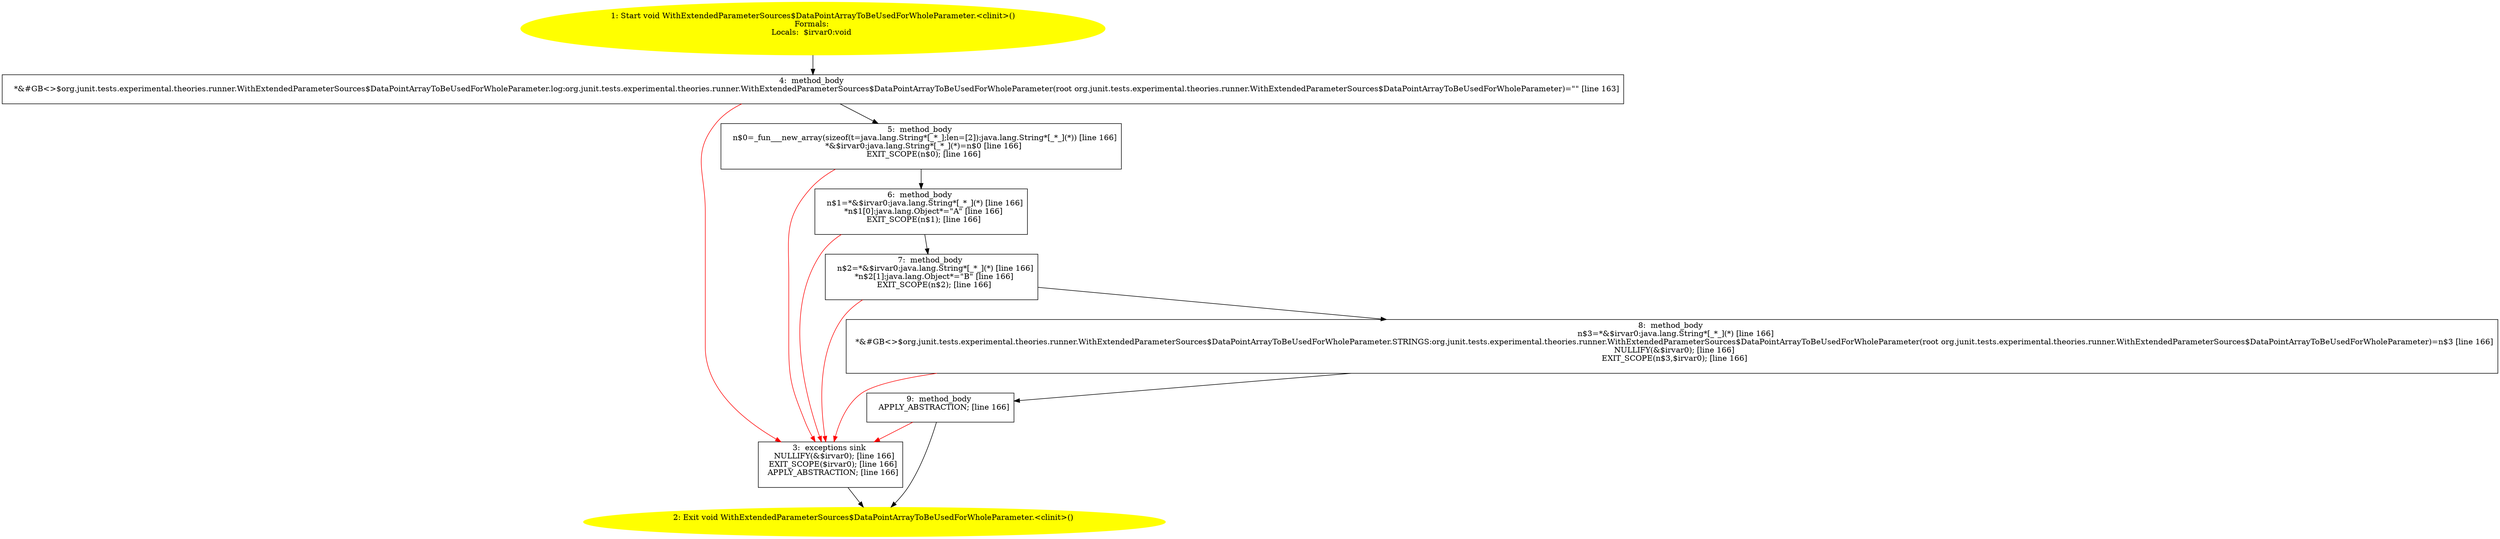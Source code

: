 /* @generated */
digraph cfg {
"org.junit.tests.experimental.theories.runner.WithExtendedParameterSources$DataPointArrayToBeUsedForW.5b7a3eee7bd1b2f6e17b10cac391172b_1" [label="1: Start void WithExtendedParameterSources$DataPointArrayToBeUsedForWholeParameter.<clinit>()\nFormals: \nLocals:  $irvar0:void \n  " color=yellow style=filled]
	

	 "org.junit.tests.experimental.theories.runner.WithExtendedParameterSources$DataPointArrayToBeUsedForW.5b7a3eee7bd1b2f6e17b10cac391172b_1" -> "org.junit.tests.experimental.theories.runner.WithExtendedParameterSources$DataPointArrayToBeUsedForW.5b7a3eee7bd1b2f6e17b10cac391172b_4" ;
"org.junit.tests.experimental.theories.runner.WithExtendedParameterSources$DataPointArrayToBeUsedForW.5b7a3eee7bd1b2f6e17b10cac391172b_2" [label="2: Exit void WithExtendedParameterSources$DataPointArrayToBeUsedForWholeParameter.<clinit>() \n  " color=yellow style=filled]
	

"org.junit.tests.experimental.theories.runner.WithExtendedParameterSources$DataPointArrayToBeUsedForW.5b7a3eee7bd1b2f6e17b10cac391172b_3" [label="3:  exceptions sink \n   NULLIFY(&$irvar0); [line 166]\n  EXIT_SCOPE($irvar0); [line 166]\n  APPLY_ABSTRACTION; [line 166]\n " shape="box"]
	

	 "org.junit.tests.experimental.theories.runner.WithExtendedParameterSources$DataPointArrayToBeUsedForW.5b7a3eee7bd1b2f6e17b10cac391172b_3" -> "org.junit.tests.experimental.theories.runner.WithExtendedParameterSources$DataPointArrayToBeUsedForW.5b7a3eee7bd1b2f6e17b10cac391172b_2" ;
"org.junit.tests.experimental.theories.runner.WithExtendedParameterSources$DataPointArrayToBeUsedForW.5b7a3eee7bd1b2f6e17b10cac391172b_4" [label="4:  method_body \n   *&#GB<>$org.junit.tests.experimental.theories.runner.WithExtendedParameterSources$DataPointArrayToBeUsedForWholeParameter.log:org.junit.tests.experimental.theories.runner.WithExtendedParameterSources$DataPointArrayToBeUsedForWholeParameter(root org.junit.tests.experimental.theories.runner.WithExtendedParameterSources$DataPointArrayToBeUsedForWholeParameter)=\"\" [line 163]\n " shape="box"]
	

	 "org.junit.tests.experimental.theories.runner.WithExtendedParameterSources$DataPointArrayToBeUsedForW.5b7a3eee7bd1b2f6e17b10cac391172b_4" -> "org.junit.tests.experimental.theories.runner.WithExtendedParameterSources$DataPointArrayToBeUsedForW.5b7a3eee7bd1b2f6e17b10cac391172b_5" ;
	 "org.junit.tests.experimental.theories.runner.WithExtendedParameterSources$DataPointArrayToBeUsedForW.5b7a3eee7bd1b2f6e17b10cac391172b_4" -> "org.junit.tests.experimental.theories.runner.WithExtendedParameterSources$DataPointArrayToBeUsedForW.5b7a3eee7bd1b2f6e17b10cac391172b_3" [color="red" ];
"org.junit.tests.experimental.theories.runner.WithExtendedParameterSources$DataPointArrayToBeUsedForW.5b7a3eee7bd1b2f6e17b10cac391172b_5" [label="5:  method_body \n   n$0=_fun___new_array(sizeof(t=java.lang.String*[_*_];len=[2]):java.lang.String*[_*_](*)) [line 166]\n  *&$irvar0:java.lang.String*[_*_](*)=n$0 [line 166]\n  EXIT_SCOPE(n$0); [line 166]\n " shape="box"]
	

	 "org.junit.tests.experimental.theories.runner.WithExtendedParameterSources$DataPointArrayToBeUsedForW.5b7a3eee7bd1b2f6e17b10cac391172b_5" -> "org.junit.tests.experimental.theories.runner.WithExtendedParameterSources$DataPointArrayToBeUsedForW.5b7a3eee7bd1b2f6e17b10cac391172b_6" ;
	 "org.junit.tests.experimental.theories.runner.WithExtendedParameterSources$DataPointArrayToBeUsedForW.5b7a3eee7bd1b2f6e17b10cac391172b_5" -> "org.junit.tests.experimental.theories.runner.WithExtendedParameterSources$DataPointArrayToBeUsedForW.5b7a3eee7bd1b2f6e17b10cac391172b_3" [color="red" ];
"org.junit.tests.experimental.theories.runner.WithExtendedParameterSources$DataPointArrayToBeUsedForW.5b7a3eee7bd1b2f6e17b10cac391172b_6" [label="6:  method_body \n   n$1=*&$irvar0:java.lang.String*[_*_](*) [line 166]\n  *n$1[0]:java.lang.Object*=\"A\" [line 166]\n  EXIT_SCOPE(n$1); [line 166]\n " shape="box"]
	

	 "org.junit.tests.experimental.theories.runner.WithExtendedParameterSources$DataPointArrayToBeUsedForW.5b7a3eee7bd1b2f6e17b10cac391172b_6" -> "org.junit.tests.experimental.theories.runner.WithExtendedParameterSources$DataPointArrayToBeUsedForW.5b7a3eee7bd1b2f6e17b10cac391172b_7" ;
	 "org.junit.tests.experimental.theories.runner.WithExtendedParameterSources$DataPointArrayToBeUsedForW.5b7a3eee7bd1b2f6e17b10cac391172b_6" -> "org.junit.tests.experimental.theories.runner.WithExtendedParameterSources$DataPointArrayToBeUsedForW.5b7a3eee7bd1b2f6e17b10cac391172b_3" [color="red" ];
"org.junit.tests.experimental.theories.runner.WithExtendedParameterSources$DataPointArrayToBeUsedForW.5b7a3eee7bd1b2f6e17b10cac391172b_7" [label="7:  method_body \n   n$2=*&$irvar0:java.lang.String*[_*_](*) [line 166]\n  *n$2[1]:java.lang.Object*=\"B\" [line 166]\n  EXIT_SCOPE(n$2); [line 166]\n " shape="box"]
	

	 "org.junit.tests.experimental.theories.runner.WithExtendedParameterSources$DataPointArrayToBeUsedForW.5b7a3eee7bd1b2f6e17b10cac391172b_7" -> "org.junit.tests.experimental.theories.runner.WithExtendedParameterSources$DataPointArrayToBeUsedForW.5b7a3eee7bd1b2f6e17b10cac391172b_8" ;
	 "org.junit.tests.experimental.theories.runner.WithExtendedParameterSources$DataPointArrayToBeUsedForW.5b7a3eee7bd1b2f6e17b10cac391172b_7" -> "org.junit.tests.experimental.theories.runner.WithExtendedParameterSources$DataPointArrayToBeUsedForW.5b7a3eee7bd1b2f6e17b10cac391172b_3" [color="red" ];
"org.junit.tests.experimental.theories.runner.WithExtendedParameterSources$DataPointArrayToBeUsedForW.5b7a3eee7bd1b2f6e17b10cac391172b_8" [label="8:  method_body \n   n$3=*&$irvar0:java.lang.String*[_*_](*) [line 166]\n  *&#GB<>$org.junit.tests.experimental.theories.runner.WithExtendedParameterSources$DataPointArrayToBeUsedForWholeParameter.STRINGS:org.junit.tests.experimental.theories.runner.WithExtendedParameterSources$DataPointArrayToBeUsedForWholeParameter(root org.junit.tests.experimental.theories.runner.WithExtendedParameterSources$DataPointArrayToBeUsedForWholeParameter)=n$3 [line 166]\n  NULLIFY(&$irvar0); [line 166]\n  EXIT_SCOPE(n$3,$irvar0); [line 166]\n " shape="box"]
	

	 "org.junit.tests.experimental.theories.runner.WithExtendedParameterSources$DataPointArrayToBeUsedForW.5b7a3eee7bd1b2f6e17b10cac391172b_8" -> "org.junit.tests.experimental.theories.runner.WithExtendedParameterSources$DataPointArrayToBeUsedForW.5b7a3eee7bd1b2f6e17b10cac391172b_9" ;
	 "org.junit.tests.experimental.theories.runner.WithExtendedParameterSources$DataPointArrayToBeUsedForW.5b7a3eee7bd1b2f6e17b10cac391172b_8" -> "org.junit.tests.experimental.theories.runner.WithExtendedParameterSources$DataPointArrayToBeUsedForW.5b7a3eee7bd1b2f6e17b10cac391172b_3" [color="red" ];
"org.junit.tests.experimental.theories.runner.WithExtendedParameterSources$DataPointArrayToBeUsedForW.5b7a3eee7bd1b2f6e17b10cac391172b_9" [label="9:  method_body \n   APPLY_ABSTRACTION; [line 166]\n " shape="box"]
	

	 "org.junit.tests.experimental.theories.runner.WithExtendedParameterSources$DataPointArrayToBeUsedForW.5b7a3eee7bd1b2f6e17b10cac391172b_9" -> "org.junit.tests.experimental.theories.runner.WithExtendedParameterSources$DataPointArrayToBeUsedForW.5b7a3eee7bd1b2f6e17b10cac391172b_2" ;
	 "org.junit.tests.experimental.theories.runner.WithExtendedParameterSources$DataPointArrayToBeUsedForW.5b7a3eee7bd1b2f6e17b10cac391172b_9" -> "org.junit.tests.experimental.theories.runner.WithExtendedParameterSources$DataPointArrayToBeUsedForW.5b7a3eee7bd1b2f6e17b10cac391172b_3" [color="red" ];
}
